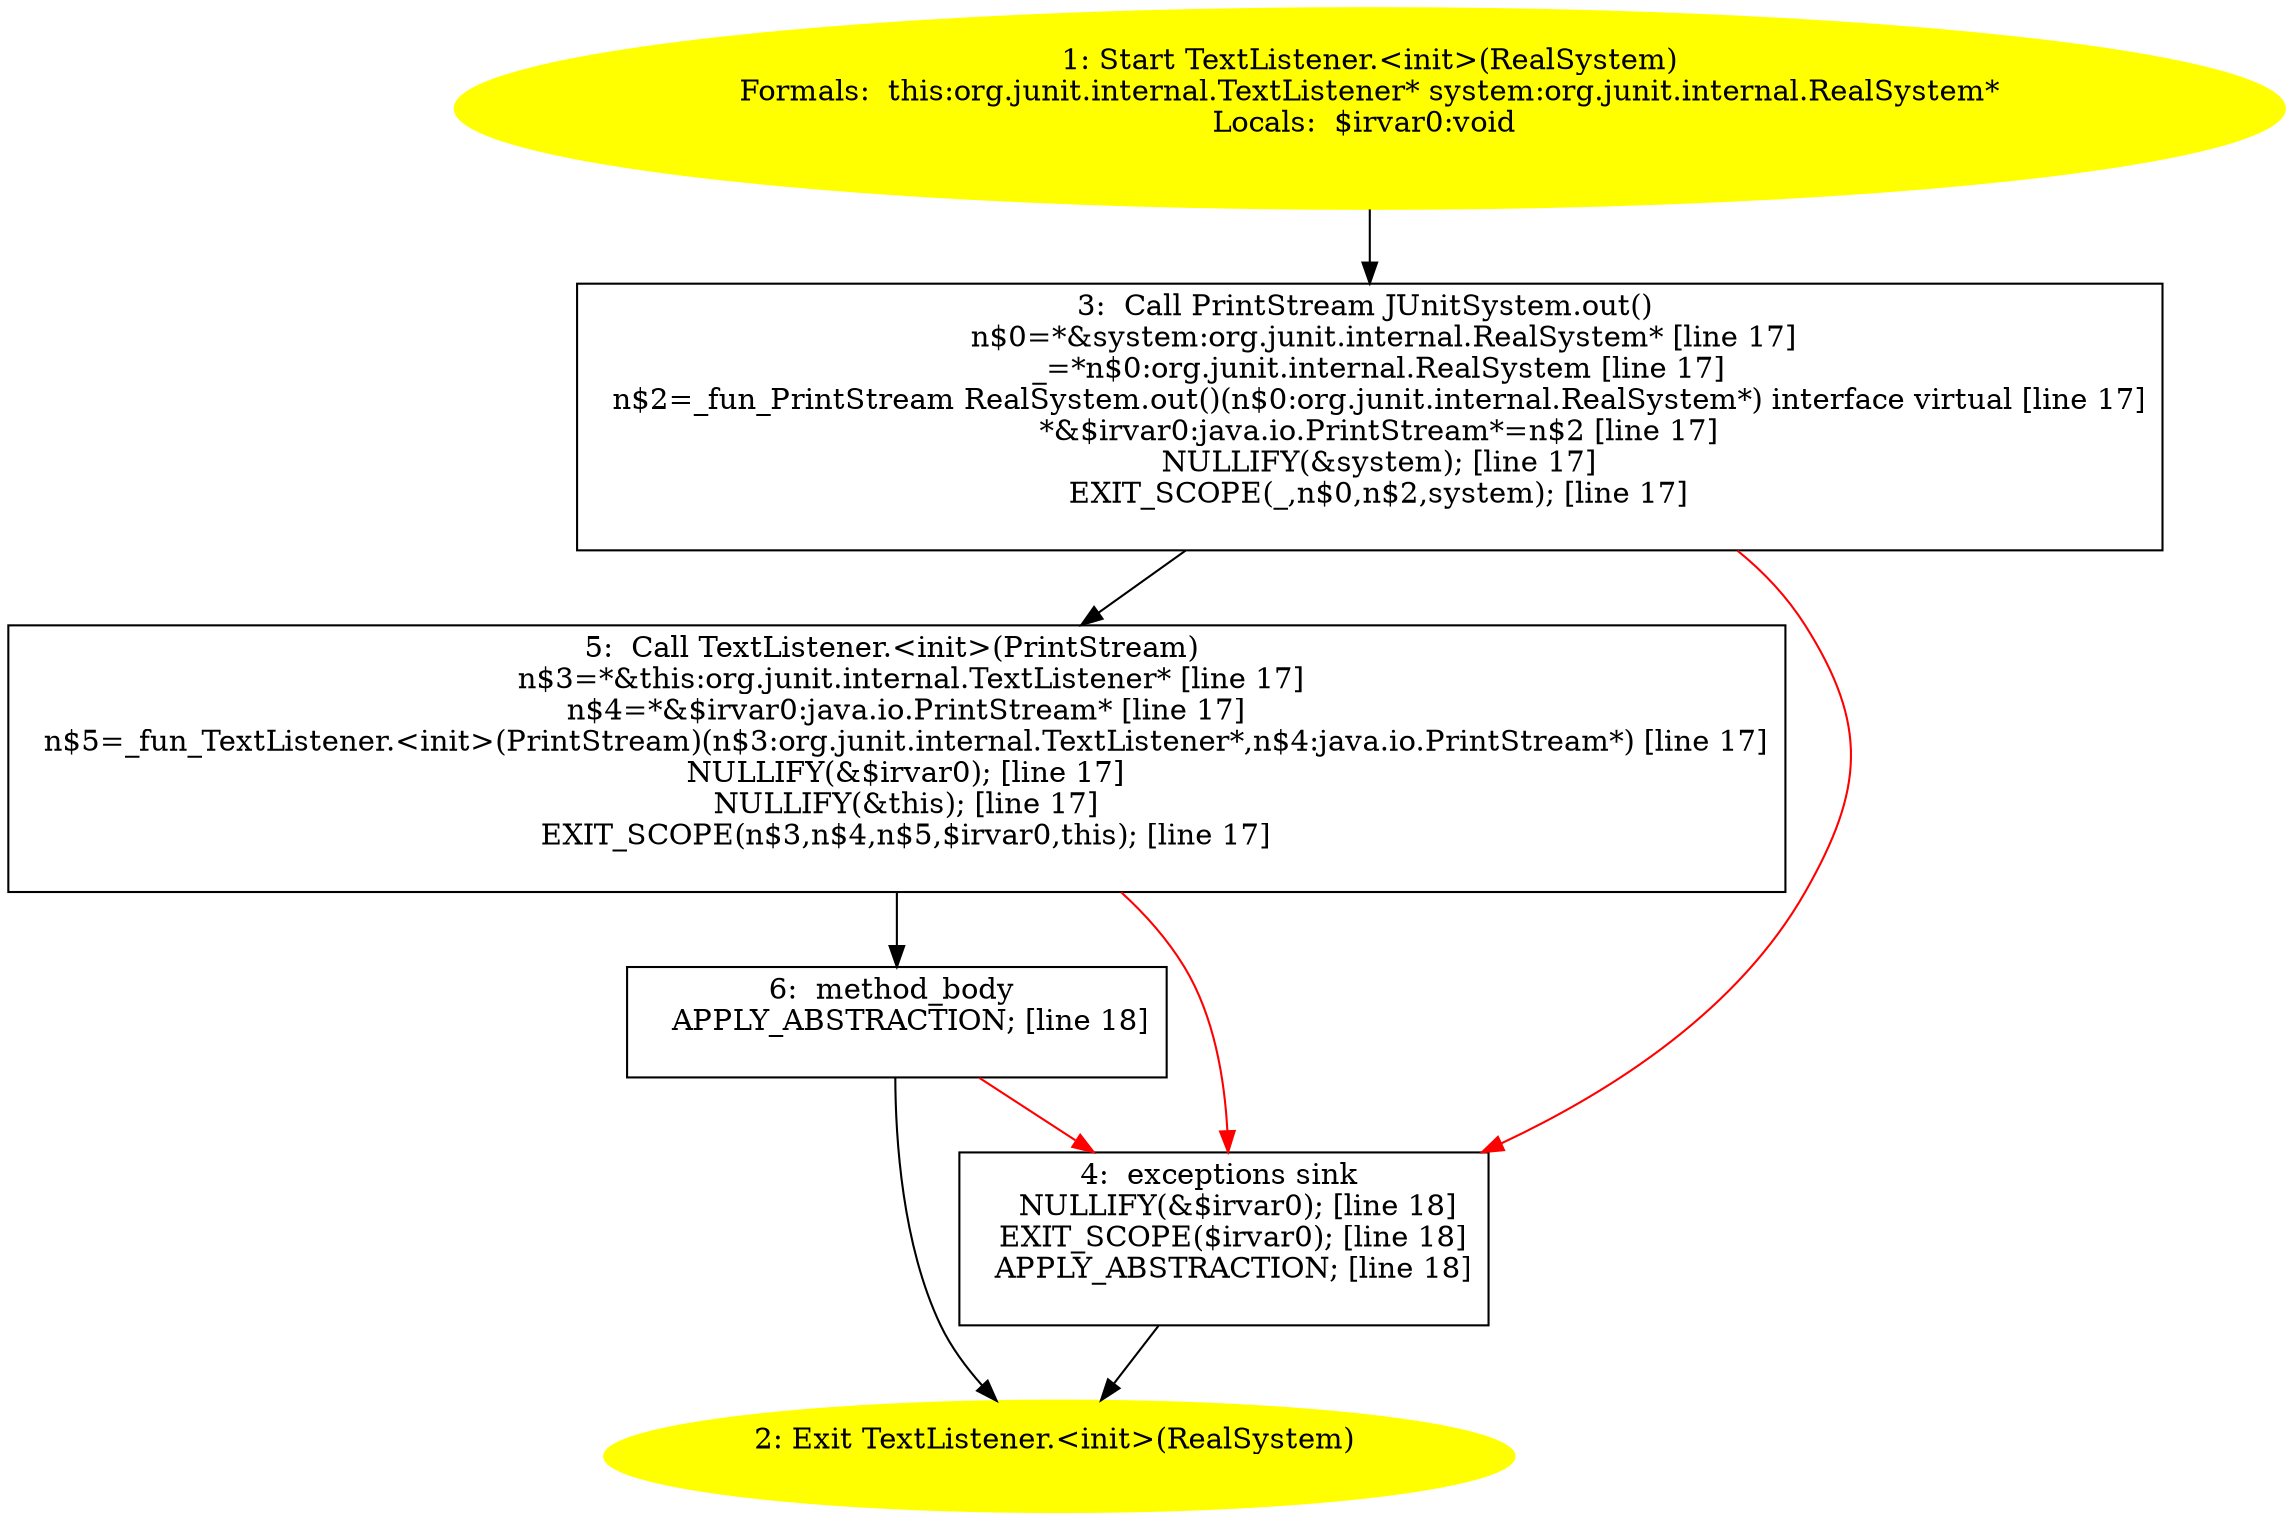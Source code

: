 /* @generated */
digraph cfg {
"org.junit.internal.TextListener.<init>(org.junit.internal.RealSystem).855b734620be593304a49ebab365c593_1" [label="1: Start TextListener.<init>(RealSystem)\nFormals:  this:org.junit.internal.TextListener* system:org.junit.internal.RealSystem*\nLocals:  $irvar0:void \n  " color=yellow style=filled]
	

	 "org.junit.internal.TextListener.<init>(org.junit.internal.RealSystem).855b734620be593304a49ebab365c593_1" -> "org.junit.internal.TextListener.<init>(org.junit.internal.RealSystem).855b734620be593304a49ebab365c593_3" ;
"org.junit.internal.TextListener.<init>(org.junit.internal.RealSystem).855b734620be593304a49ebab365c593_2" [label="2: Exit TextListener.<init>(RealSystem) \n  " color=yellow style=filled]
	

"org.junit.internal.TextListener.<init>(org.junit.internal.RealSystem).855b734620be593304a49ebab365c593_3" [label="3:  Call PrintStream JUnitSystem.out() \n   n$0=*&system:org.junit.internal.RealSystem* [line 17]\n  _=*n$0:org.junit.internal.RealSystem [line 17]\n  n$2=_fun_PrintStream RealSystem.out()(n$0:org.junit.internal.RealSystem*) interface virtual [line 17]\n  *&$irvar0:java.io.PrintStream*=n$2 [line 17]\n  NULLIFY(&system); [line 17]\n  EXIT_SCOPE(_,n$0,n$2,system); [line 17]\n " shape="box"]
	

	 "org.junit.internal.TextListener.<init>(org.junit.internal.RealSystem).855b734620be593304a49ebab365c593_3" -> "org.junit.internal.TextListener.<init>(org.junit.internal.RealSystem).855b734620be593304a49ebab365c593_5" ;
	 "org.junit.internal.TextListener.<init>(org.junit.internal.RealSystem).855b734620be593304a49ebab365c593_3" -> "org.junit.internal.TextListener.<init>(org.junit.internal.RealSystem).855b734620be593304a49ebab365c593_4" [color="red" ];
"org.junit.internal.TextListener.<init>(org.junit.internal.RealSystem).855b734620be593304a49ebab365c593_4" [label="4:  exceptions sink \n   NULLIFY(&$irvar0); [line 18]\n  EXIT_SCOPE($irvar0); [line 18]\n  APPLY_ABSTRACTION; [line 18]\n " shape="box"]
	

	 "org.junit.internal.TextListener.<init>(org.junit.internal.RealSystem).855b734620be593304a49ebab365c593_4" -> "org.junit.internal.TextListener.<init>(org.junit.internal.RealSystem).855b734620be593304a49ebab365c593_2" ;
"org.junit.internal.TextListener.<init>(org.junit.internal.RealSystem).855b734620be593304a49ebab365c593_5" [label="5:  Call TextListener.<init>(PrintStream) \n   n$3=*&this:org.junit.internal.TextListener* [line 17]\n  n$4=*&$irvar0:java.io.PrintStream* [line 17]\n  n$5=_fun_TextListener.<init>(PrintStream)(n$3:org.junit.internal.TextListener*,n$4:java.io.PrintStream*) [line 17]\n  NULLIFY(&$irvar0); [line 17]\n  NULLIFY(&this); [line 17]\n  EXIT_SCOPE(n$3,n$4,n$5,$irvar0,this); [line 17]\n " shape="box"]
	

	 "org.junit.internal.TextListener.<init>(org.junit.internal.RealSystem).855b734620be593304a49ebab365c593_5" -> "org.junit.internal.TextListener.<init>(org.junit.internal.RealSystem).855b734620be593304a49ebab365c593_6" ;
	 "org.junit.internal.TextListener.<init>(org.junit.internal.RealSystem).855b734620be593304a49ebab365c593_5" -> "org.junit.internal.TextListener.<init>(org.junit.internal.RealSystem).855b734620be593304a49ebab365c593_4" [color="red" ];
"org.junit.internal.TextListener.<init>(org.junit.internal.RealSystem).855b734620be593304a49ebab365c593_6" [label="6:  method_body \n   APPLY_ABSTRACTION; [line 18]\n " shape="box"]
	

	 "org.junit.internal.TextListener.<init>(org.junit.internal.RealSystem).855b734620be593304a49ebab365c593_6" -> "org.junit.internal.TextListener.<init>(org.junit.internal.RealSystem).855b734620be593304a49ebab365c593_2" ;
	 "org.junit.internal.TextListener.<init>(org.junit.internal.RealSystem).855b734620be593304a49ebab365c593_6" -> "org.junit.internal.TextListener.<init>(org.junit.internal.RealSystem).855b734620be593304a49ebab365c593_4" [color="red" ];
}
